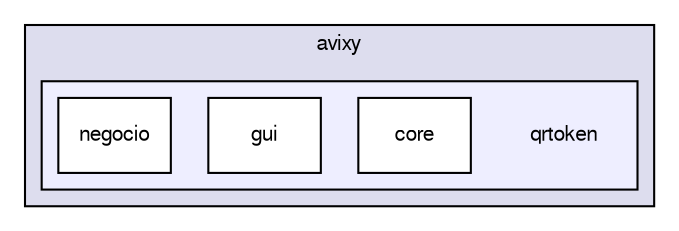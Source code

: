 digraph "C:/Users/I7/IdeaProjects/qrt-interface-sw/src/main/java/com/avixy/qrtoken" {
  bgcolor=transparent;
  compound=true
  node [ fontsize="10", fontname="FreeSans"];
  edge [ labelfontsize="10", labelfontname="FreeSans"];
  subgraph clusterdir_4b764f18459778ad2fbdd00138a465f5 {
    graph [ bgcolor="#ddddee", pencolor="black", label="avixy" fontname="FreeSans", fontsize="10", URL="dir_4b764f18459778ad2fbdd00138a465f5.html"]
  subgraph clusterdir_a2a9eb623d92a15ee6cd69e317a29e44 {
    graph [ bgcolor="#eeeeff", pencolor="black", label="" URL="dir_a2a9eb623d92a15ee6cd69e317a29e44.html"];
    dir_a2a9eb623d92a15ee6cd69e317a29e44 [shape=plaintext label="qrtoken"];
    dir_5ad74f4542541773649d05c28ec891a1 [shape=box label="core" color="black" fillcolor="white" style="filled" URL="dir_5ad74f4542541773649d05c28ec891a1.html"];
    dir_60323ebb148294664b74b97304067b99 [shape=box label="gui" color="black" fillcolor="white" style="filled" URL="dir_60323ebb148294664b74b97304067b99.html"];
    dir_aa552b972fa6e77422e9167be4ca259d [shape=box label="negocio" color="black" fillcolor="white" style="filled" URL="dir_aa552b972fa6e77422e9167be4ca259d.html"];
  }
  }
}
